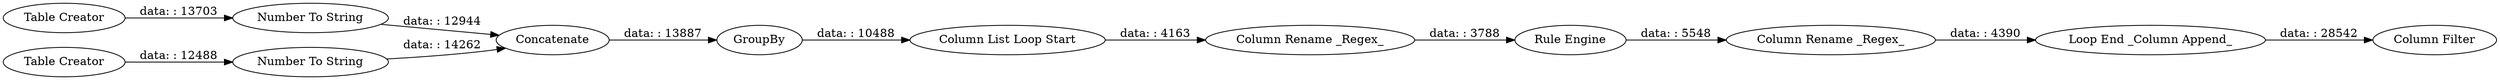 digraph {
	"340445877159961443_9" [label="Column Rename _Regex_"]
	"340445877159961443_16" [label="Number To String"]
	"340445877159961443_2" [label="Table Creator"]
	"340445877159961443_7" [label="Column List Loop Start"]
	"340445877159961443_8" [label="Column Rename _Regex_"]
	"340445877159961443_3" [label=Concatenate]
	"340445877159961443_4" [label=GroupBy]
	"340445877159961443_5" [label="Rule Engine"]
	"340445877159961443_12" [label="Loop End _Column Append_"]
	"340445877159961443_1" [label="Table Creator"]
	"340445877159961443_13" [label="Column Filter"]
	"340445877159961443_14" [label="Number To String"]
	"340445877159961443_2" -> "340445877159961443_16" [label="data: : 13703"]
	"340445877159961443_14" -> "340445877159961443_3" [label="data: : 14262"]
	"340445877159961443_7" -> "340445877159961443_8" [label="data: : 4163"]
	"340445877159961443_5" -> "340445877159961443_9" [label="data: : 5548"]
	"340445877159961443_4" -> "340445877159961443_7" [label="data: : 10488"]
	"340445877159961443_1" -> "340445877159961443_14" [label="data: : 12488"]
	"340445877159961443_8" -> "340445877159961443_5" [label="data: : 3788"]
	"340445877159961443_12" -> "340445877159961443_13" [label="data: : 28542"]
	"340445877159961443_3" -> "340445877159961443_4" [label="data: : 13887"]
	"340445877159961443_16" -> "340445877159961443_3" [label="data: : 12944"]
	"340445877159961443_9" -> "340445877159961443_12" [label="data: : 4390"]
	rankdir=LR
}
